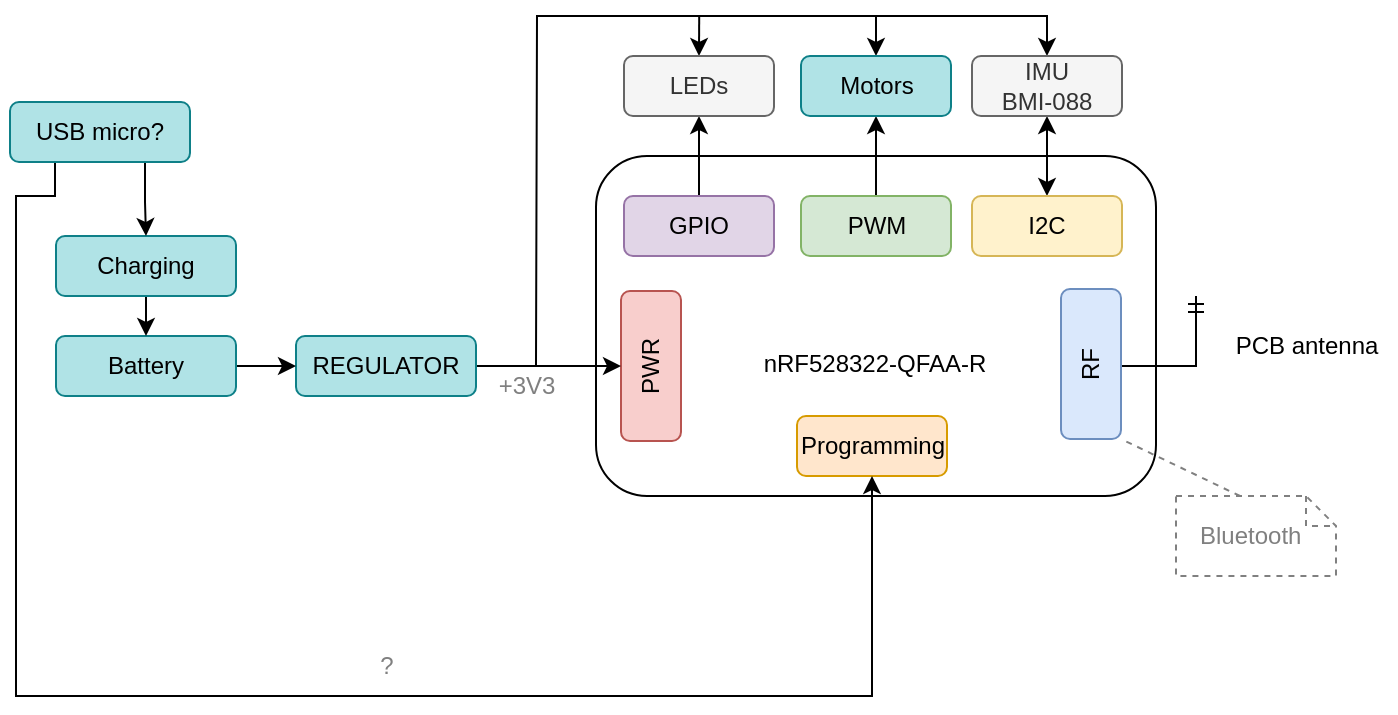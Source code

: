 <mxfile version="20.3.0" type="device"><diagram id="1Q0jj70b_fUmJpqqOf8w" name="Page-1"><mxGraphModel dx="983" dy="588" grid="0" gridSize="10" guides="1" tooltips="1" connect="1" arrows="1" fold="1" page="1" pageScale="1" pageWidth="850" pageHeight="1100" math="0" shadow="0"><root><mxCell id="0"/><mxCell id="1" parent="0"/><mxCell id="sofPi3aA4VKvvkn-q6Ud-1" value="" style="rounded=1;whiteSpace=wrap;html=1;verticalAlign=top;align=center;" parent="1" vertex="1"><mxGeometry x="380" y="350" width="280" height="170" as="geometry"/></mxCell><mxCell id="sofPi3aA4VKvvkn-q6Ud-2" value="nRF528322-QFAA-R" style="text;html=1;align=center;verticalAlign=middle;resizable=0;points=[];autosize=1;strokeColor=none;fillColor=none;" parent="1" vertex="1"><mxGeometry x="454" y="441" width="129" height="26" as="geometry"/></mxCell><mxCell id="sofPi3aA4VKvvkn-q6Ud-4" style="edgeStyle=orthogonalEdgeStyle;rounded=0;orthogonalLoop=1;jettySize=auto;html=1;exitX=0.5;exitY=1;exitDx=0;exitDy=0;endArrow=ERmandOne;endFill=0;" parent="1" source="sofPi3aA4VKvvkn-q6Ud-22" edge="1"><mxGeometry relative="1" as="geometry"><mxPoint x="680" y="420" as="targetPoint"/><mxPoint x="643" y="455" as="sourcePoint"/><Array as="points"><mxPoint x="680" y="455"/></Array></mxGeometry></mxCell><mxCell id="sofPi3aA4VKvvkn-q6Ud-6" value="PCB antenna" style="text;html=1;align=center;verticalAlign=middle;resizable=0;points=[];autosize=1;strokeColor=none;fillColor=none;" parent="1" vertex="1"><mxGeometry x="690" y="430" width="90" height="30" as="geometry"/></mxCell><mxCell id="sofPi3aA4VKvvkn-q6Ud-8" value="Bluetooth" style="shape=note;size=15;align=left;spacingLeft=10;html=1;whiteSpace=wrap;gradientColor=none;dashed=1;strokeColor=#808080;fontColor=#808080;" parent="1" vertex="1"><mxGeometry x="670" y="520" width="80" height="40" as="geometry"/></mxCell><mxCell id="sofPi3aA4VKvvkn-q6Ud-9" value="" style="edgeStyle=none;endArrow=none;exitX=0.4;exitY=0;dashed=1;html=1;rounded=0;entryX=0;entryY=1;entryDx=0;entryDy=0;strokeColor=#808080;" parent="1" source="sofPi3aA4VKvvkn-q6Ud-8" target="sofPi3aA4VKvvkn-q6Ud-22" edge="1"><mxGeometry x="1" relative="1" as="geometry"><mxPoint x="639.72" y="498.47" as="targetPoint"/></mxGeometry></mxCell><mxCell id="sofPi3aA4VKvvkn-q6Ud-14" style="edgeStyle=orthogonalEdgeStyle;rounded=0;orthogonalLoop=1;jettySize=auto;html=1;exitX=0.5;exitY=0;exitDx=0;exitDy=0;entryX=0.5;entryY=1;entryDx=0;entryDy=0;strokeColor=#000000;fontColor=#808080;endArrow=classic;endFill=1;startArrow=classic;startFill=1;" parent="1" source="sofPi3aA4VKvvkn-q6Ud-11" target="sofPi3aA4VKvvkn-q6Ud-13" edge="1"><mxGeometry relative="1" as="geometry"/></mxCell><mxCell id="sofPi3aA4VKvvkn-q6Ud-11" value="&lt;div&gt;I2C&lt;/div&gt;" style="rounded=1;whiteSpace=wrap;html=1;fillColor=#fff2cc;strokeColor=#d6b656;" parent="1" vertex="1"><mxGeometry x="568" y="370" width="75" height="30" as="geometry"/></mxCell><mxCell id="sofPi3aA4VKvvkn-q6Ud-28" style="edgeStyle=orthogonalEdgeStyle;rounded=0;orthogonalLoop=1;jettySize=auto;html=1;exitX=0.5;exitY=0;exitDx=0;exitDy=0;strokeColor=#000000;fontColor=#808080;startArrow=classic;startFill=1;endArrow=none;endFill=0;" parent="1" source="sofPi3aA4VKvvkn-q6Ud-13" edge="1"><mxGeometry relative="1" as="geometry"><mxPoint x="350" y="455" as="targetPoint"/></mxGeometry></mxCell><mxCell id="sofPi3aA4VKvvkn-q6Ud-13" value="IMU&lt;br&gt;BMI-088" style="rounded=1;whiteSpace=wrap;html=1;fillColor=#f5f5f5;strokeColor=#666666;fontColor=#333333;" parent="1" vertex="1"><mxGeometry x="568" y="300" width="75" height="30" as="geometry"/></mxCell><mxCell id="sofPi3aA4VKvvkn-q6Ud-15" style="edgeStyle=orthogonalEdgeStyle;rounded=0;orthogonalLoop=1;jettySize=auto;html=1;exitX=0.5;exitY=0;exitDx=0;exitDy=0;entryX=0.5;entryY=1;entryDx=0;entryDy=0;strokeColor=#000000;fontColor=#808080;endArrow=classic;endFill=1;" parent="1" source="sofPi3aA4VKvvkn-q6Ud-16" target="sofPi3aA4VKvvkn-q6Ud-17" edge="1"><mxGeometry relative="1" as="geometry"/></mxCell><mxCell id="sofPi3aA4VKvvkn-q6Ud-16" value="PWM" style="rounded=1;whiteSpace=wrap;html=1;fillColor=#d5e8d4;strokeColor=#82b366;" parent="1" vertex="1"><mxGeometry x="482.5" y="370" width="75" height="30" as="geometry"/></mxCell><mxCell id="sofPi3aA4VKvvkn-q6Ud-29" style="edgeStyle=orthogonalEdgeStyle;rounded=0;orthogonalLoop=1;jettySize=auto;html=1;exitX=0.5;exitY=0;exitDx=0;exitDy=0;strokeColor=#000000;fontColor=#808080;startArrow=classic;startFill=1;endArrow=none;endFill=0;" parent="1" source="sofPi3aA4VKvvkn-q6Ud-17" edge="1"><mxGeometry relative="1" as="geometry"><mxPoint x="520" y="280" as="targetPoint"/></mxGeometry></mxCell><mxCell id="sofPi3aA4VKvvkn-q6Ud-17" value="Motors" style="rounded=1;whiteSpace=wrap;html=1;fillColor=#b0e3e6;strokeColor=#0e8088;" parent="1" vertex="1"><mxGeometry x="482.5" y="300" width="75" height="30" as="geometry"/></mxCell><mxCell id="sofPi3aA4VKvvkn-q6Ud-18" style="edgeStyle=orthogonalEdgeStyle;rounded=0;orthogonalLoop=1;jettySize=auto;html=1;exitX=0.5;exitY=0;exitDx=0;exitDy=0;entryX=0.5;entryY=1;entryDx=0;entryDy=0;strokeColor=#000000;fontColor=#808080;endArrow=classic;endFill=1;" parent="1" source="sofPi3aA4VKvvkn-q6Ud-19" target="sofPi3aA4VKvvkn-q6Ud-20" edge="1"><mxGeometry relative="1" as="geometry"/></mxCell><mxCell id="sofPi3aA4VKvvkn-q6Ud-19" value="GPIO" style="rounded=1;whiteSpace=wrap;html=1;fillColor=#e1d5e7;strokeColor=#9673a6;" parent="1" vertex="1"><mxGeometry x="394" y="370" width="75" height="30" as="geometry"/></mxCell><mxCell id="sofPi3aA4VKvvkn-q6Ud-30" style="edgeStyle=orthogonalEdgeStyle;rounded=0;orthogonalLoop=1;jettySize=auto;html=1;exitX=0.5;exitY=0;exitDx=0;exitDy=0;strokeColor=#000000;fontColor=#808080;startArrow=classic;startFill=1;endArrow=none;endFill=0;" parent="1" source="sofPi3aA4VKvvkn-q6Ud-20" edge="1"><mxGeometry relative="1" as="geometry"><mxPoint x="431.6" y="280" as="targetPoint"/></mxGeometry></mxCell><mxCell id="sofPi3aA4VKvvkn-q6Ud-20" value="LEDs" style="rounded=1;whiteSpace=wrap;html=1;fillColor=#f5f5f5;fontColor=#333333;strokeColor=#666666;" parent="1" vertex="1"><mxGeometry x="394" y="300" width="75" height="30" as="geometry"/></mxCell><mxCell id="sofPi3aA4VKvvkn-q6Ud-21" value="PWR" style="rounded=1;whiteSpace=wrap;html=1;fillColor=#f8cecc;strokeColor=#b85450;rotation=-90;" parent="1" vertex="1"><mxGeometry x="370" y="440" width="75" height="30" as="geometry"/></mxCell><mxCell id="sofPi3aA4VKvvkn-q6Ud-22" value="RF" style="rounded=1;whiteSpace=wrap;html=1;fillColor=#dae8fc;strokeColor=#6c8ebf;rotation=-90;" parent="1" vertex="1"><mxGeometry x="590" y="439" width="75" height="30" as="geometry"/></mxCell><mxCell id="sofPi3aA4VKvvkn-q6Ud-24" style="edgeStyle=orthogonalEdgeStyle;rounded=0;orthogonalLoop=1;jettySize=auto;html=1;exitX=1;exitY=0.5;exitDx=0;exitDy=0;entryX=0.5;entryY=0;entryDx=0;entryDy=0;strokeColor=#000000;fontColor=#808080;startArrow=none;startFill=0;endArrow=classic;endFill=1;" parent="1" source="sofPi3aA4VKvvkn-q6Ud-23" target="sofPi3aA4VKvvkn-q6Ud-21" edge="1"><mxGeometry relative="1" as="geometry"><Array as="points"><mxPoint x="359" y="455"/></Array></mxGeometry></mxCell><mxCell id="sofPi3aA4VKvvkn-q6Ud-23" value="REGULATOR" style="rounded=1;whiteSpace=wrap;html=1;fillColor=#b0e3e6;strokeColor=#0e8088;" parent="1" vertex="1"><mxGeometry x="230" y="440" width="90" height="30" as="geometry"/></mxCell><mxCell id="sofPi3aA4VKvvkn-q6Ud-27" style="edgeStyle=orthogonalEdgeStyle;rounded=0;orthogonalLoop=1;jettySize=auto;html=1;exitX=1;exitY=0.5;exitDx=0;exitDy=0;entryX=0;entryY=0.5;entryDx=0;entryDy=0;strokeColor=#000000;fontColor=#808080;startArrow=none;startFill=0;endArrow=classic;endFill=1;" parent="1" source="sofPi3aA4VKvvkn-q6Ud-26" target="sofPi3aA4VKvvkn-q6Ud-23" edge="1"><mxGeometry relative="1" as="geometry"/></mxCell><mxCell id="sofPi3aA4VKvvkn-q6Ud-26" value="Battery" style="rounded=1;whiteSpace=wrap;html=1;fillColor=#b0e3e6;strokeColor=#0e8088;" parent="1" vertex="1"><mxGeometry x="110" y="440" width="90" height="30" as="geometry"/></mxCell><mxCell id="sofPi3aA4VKvvkn-q6Ud-35" value="Programming" style="rounded=1;whiteSpace=wrap;html=1;fillColor=#ffe6cc;strokeColor=#d79b00;rotation=0;" parent="1" vertex="1"><mxGeometry x="480.5" y="480" width="75" height="30" as="geometry"/></mxCell><mxCell id="sofPi3aA4VKvvkn-q6Ud-41" style="edgeStyle=orthogonalEdgeStyle;rounded=0;orthogonalLoop=1;jettySize=auto;html=1;exitX=0.5;exitY=1;exitDx=0;exitDy=0;entryX=0.5;entryY=0;entryDx=0;entryDy=0;strokeColor=#000000;fontColor=#808080;startArrow=none;startFill=0;endArrow=classic;endFill=1;" parent="1" source="sofPi3aA4VKvvkn-q6Ud-36" target="sofPi3aA4VKvvkn-q6Ud-26" edge="1"><mxGeometry relative="1" as="geometry"/></mxCell><mxCell id="sofPi3aA4VKvvkn-q6Ud-36" value="Charging" style="rounded=1;whiteSpace=wrap;html=1;fillColor=#b0e3e6;strokeColor=#0e8088;" parent="1" vertex="1"><mxGeometry x="110" y="390" width="90" height="30" as="geometry"/></mxCell><mxCell id="sofPi3aA4VKvvkn-q6Ud-43" style="edgeStyle=orthogonalEdgeStyle;rounded=0;orthogonalLoop=1;jettySize=auto;html=1;exitX=0.25;exitY=1;exitDx=0;exitDy=0;entryX=0.5;entryY=1;entryDx=0;entryDy=0;strokeColor=#000000;fontColor=#808080;startArrow=none;startFill=0;endArrow=classic;endFill=1;" parent="1" source="sofPi3aA4VKvvkn-q6Ud-37" target="sofPi3aA4VKvvkn-q6Ud-35" edge="1"><mxGeometry relative="1" as="geometry"><Array as="points"><mxPoint x="109" y="370"/><mxPoint x="90" y="370"/><mxPoint x="90" y="620"/><mxPoint x="518" y="620"/></Array></mxGeometry></mxCell><mxCell id="sofPi3aA4VKvvkn-q6Ud-44" value="" style="edgeStyle=orthogonalEdgeStyle;rounded=0;orthogonalLoop=1;jettySize=auto;html=1;strokeColor=#000000;fontColor=#808080;startArrow=none;startFill=0;endArrow=classic;endFill=1;exitX=0.75;exitY=1;exitDx=0;exitDy=0;" parent="1" source="sofPi3aA4VKvvkn-q6Ud-37" target="sofPi3aA4VKvvkn-q6Ud-36" edge="1"><mxGeometry relative="1" as="geometry"/></mxCell><mxCell id="sofPi3aA4VKvvkn-q6Ud-37" value="USB micro?" style="rounded=1;whiteSpace=wrap;html=1;fillColor=#b0e3e6;strokeColor=#0e8088;" parent="1" vertex="1"><mxGeometry x="87" y="323" width="90" height="30" as="geometry"/></mxCell><mxCell id="sofPi3aA4VKvvkn-q6Ud-42" value="+3V3" style="text;html=1;align=center;verticalAlign=middle;resizable=0;points=[];autosize=1;strokeColor=none;fillColor=none;fontColor=#808080;" parent="1" vertex="1"><mxGeometry x="320" y="450" width="50" height="30" as="geometry"/></mxCell><mxCell id="sofPi3aA4VKvvkn-q6Ud-45" value="?" style="text;html=1;align=center;verticalAlign=middle;resizable=0;points=[];autosize=1;strokeColor=none;fillColor=none;fontColor=#808080;" parent="1" vertex="1"><mxGeometry x="260" y="590" width="30" height="30" as="geometry"/></mxCell></root></mxGraphModel></diagram></mxfile>